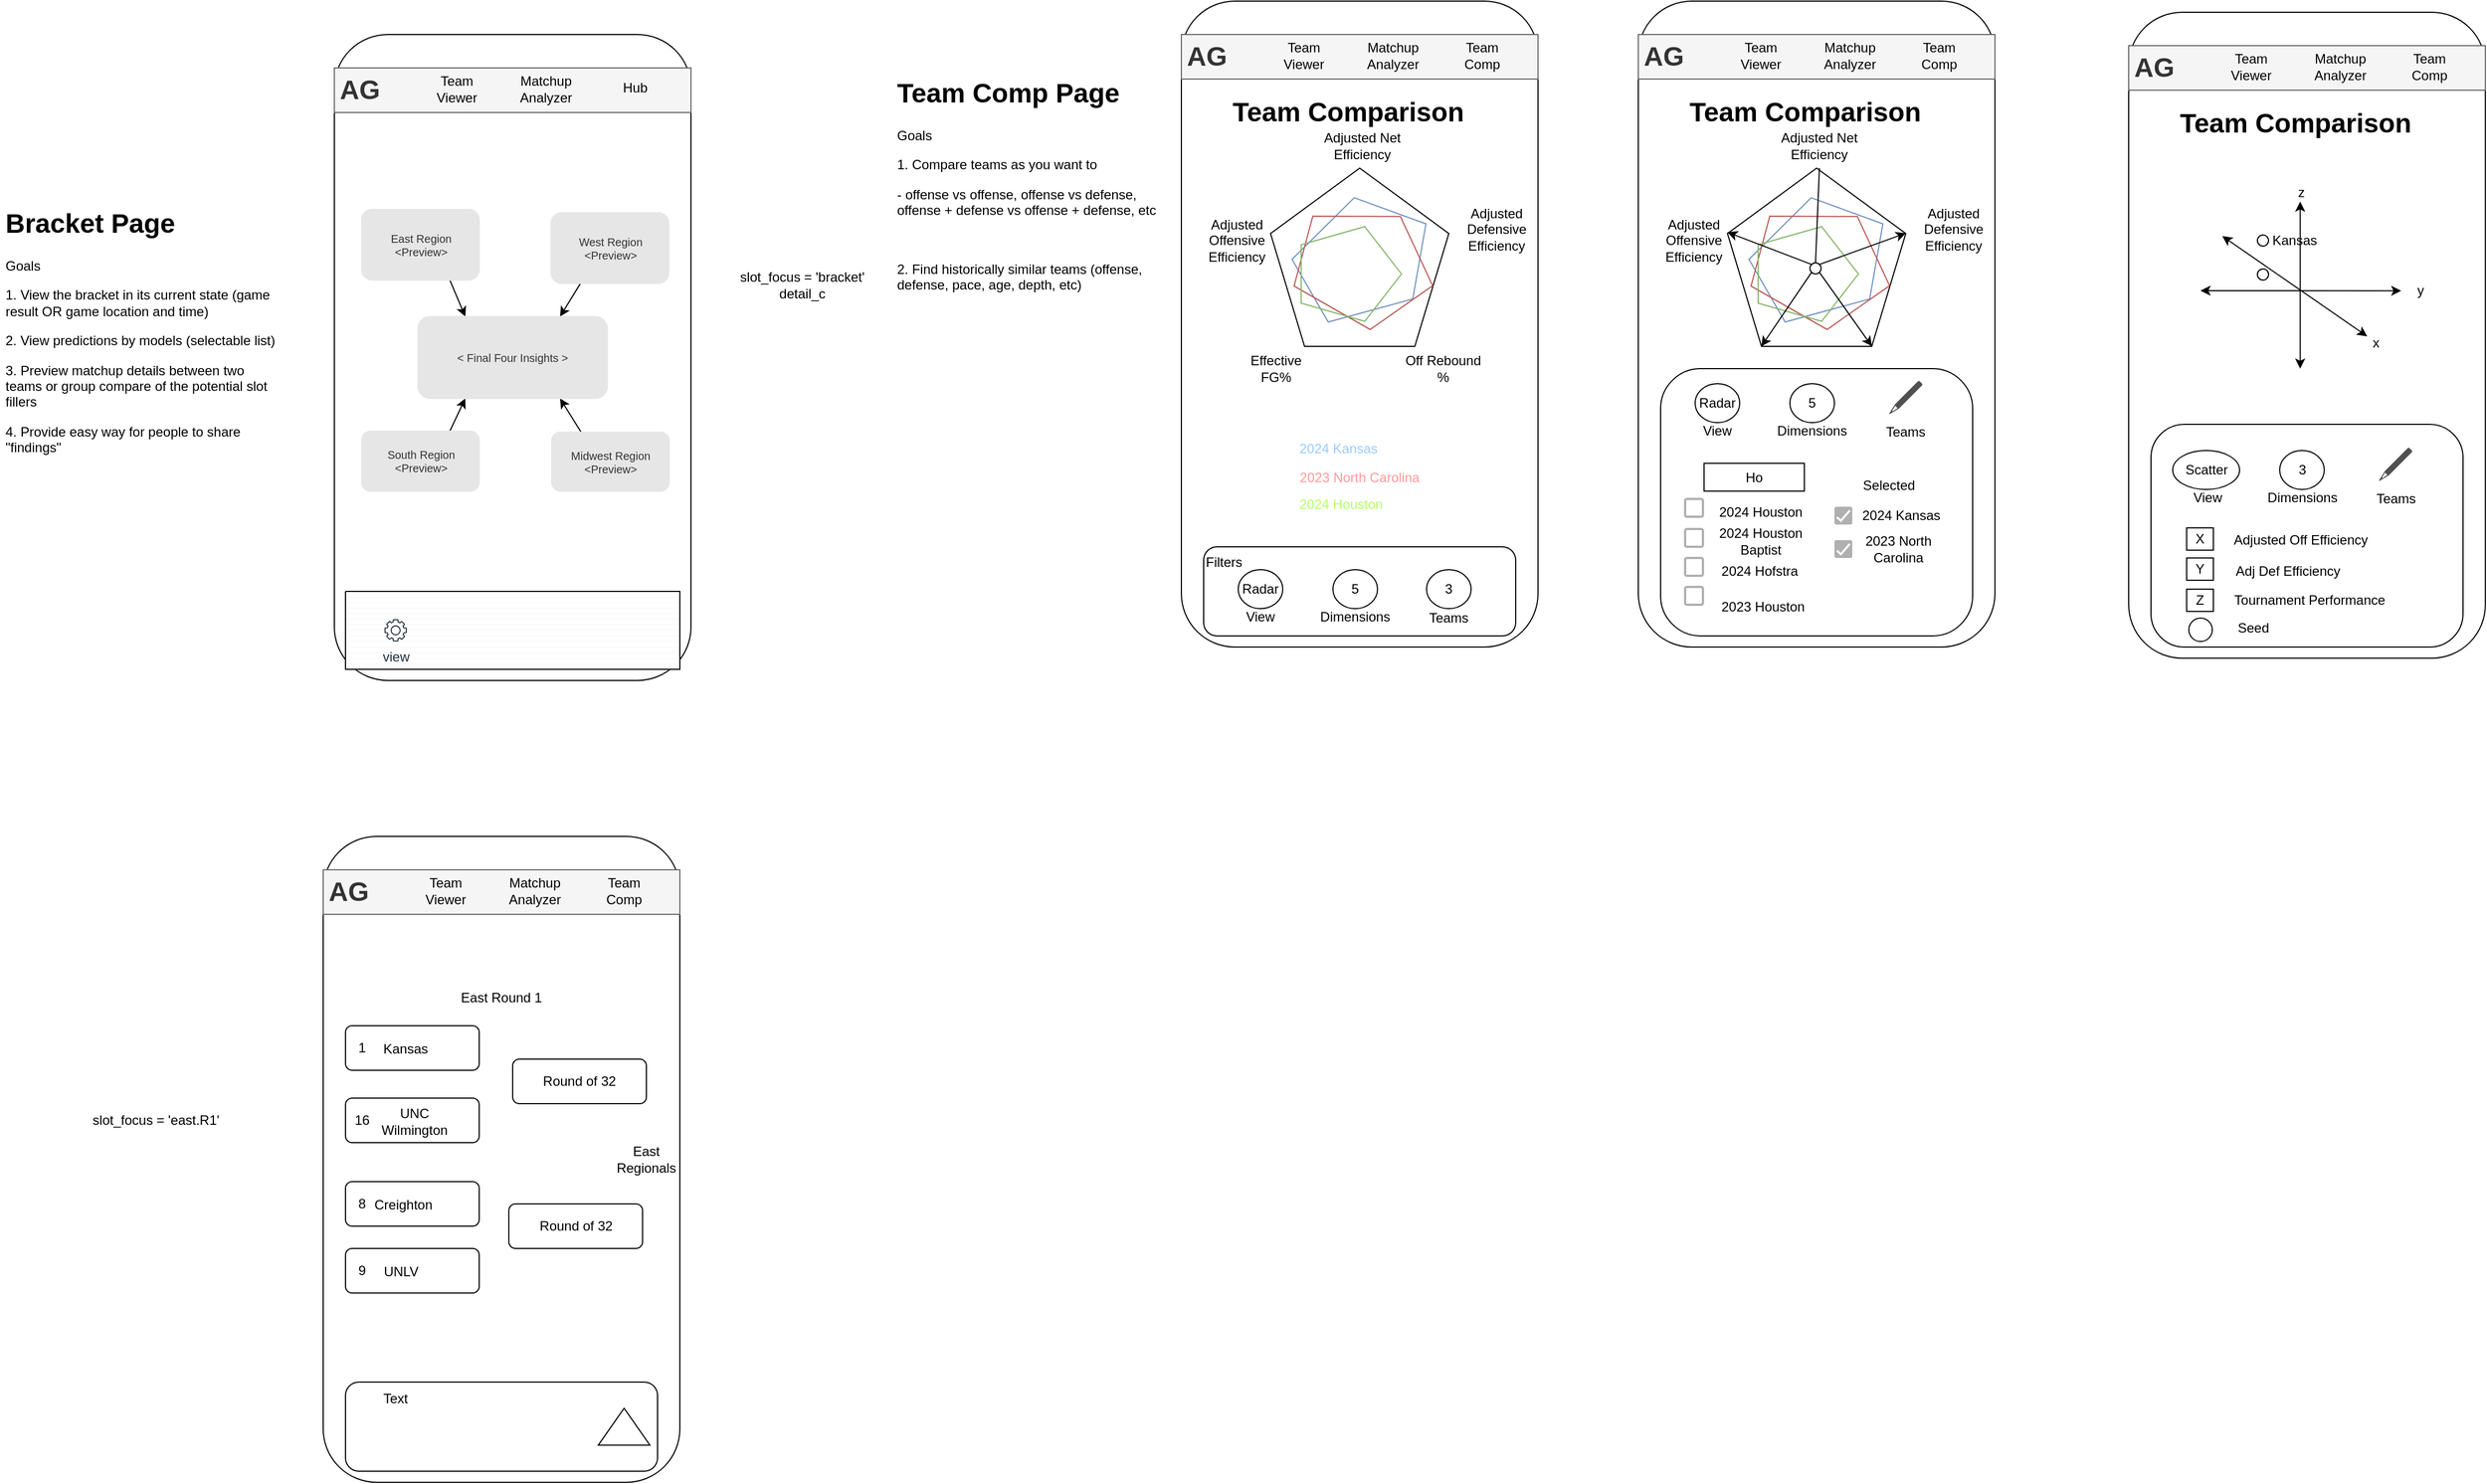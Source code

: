<mxfile>
    <diagram id="AZbJS2ovW1byvKvDDPPj" name="Page-1">
        <mxGraphModel dx="480" dy="661" grid="1" gridSize="10" guides="1" tooltips="1" connect="1" arrows="1" fold="1" page="1" pageScale="1" pageWidth="850" pageHeight="1100" math="0" shadow="0">
            <root>
                <mxCell id="0"/>
                <mxCell id="1" parent="0"/>
                <mxCell id="126" value="" style="rounded=1;whiteSpace=wrap;html=1;" parent="1" vertex="1">
                    <mxGeometry x="1550" y="370" width="320" height="580" as="geometry"/>
                </mxCell>
                <mxCell id="133" value="" style="whiteSpace=wrap;html=1;shape=mxgraph.basic.pentagon;rounded=0;" parent="1" vertex="1">
                    <mxGeometry x="1630" y="520" width="160" height="160" as="geometry"/>
                </mxCell>
                <mxCell id="2" value="" style="rounded=1;whiteSpace=wrap;html=1;" parent="1" vertex="1">
                    <mxGeometry x="380" y="400" width="320" height="580" as="geometry"/>
                </mxCell>
                <mxCell id="4" value="&lt;h1&gt;AG&amp;nbsp; &amp;nbsp;&lt;/h1&gt;" style="text;html=1;strokeColor=#666666;fillColor=#f5f5f5;spacing=5;spacingTop=-20;whiteSpace=wrap;overflow=hidden;rounded=0;fontColor=#333333;" parent="1" vertex="1">
                    <mxGeometry x="380" y="430" width="320" height="40" as="geometry"/>
                </mxCell>
                <mxCell id="5" value="Team Viewer" style="text;html=1;strokeColor=none;fillColor=none;align=center;verticalAlign=middle;whiteSpace=wrap;rounded=0;" parent="1" vertex="1">
                    <mxGeometry x="460" y="434" width="60" height="30" as="geometry"/>
                </mxCell>
                <mxCell id="6" value="Matchup Analyzer" style="text;html=1;strokeColor=none;fillColor=none;align=center;verticalAlign=middle;whiteSpace=wrap;rounded=0;" parent="1" vertex="1">
                    <mxGeometry x="540" y="434" width="60" height="30" as="geometry"/>
                </mxCell>
                <mxCell id="7" value="Hub" style="text;html=1;strokeColor=none;fillColor=none;align=center;verticalAlign=middle;whiteSpace=wrap;rounded=0;" parent="1" vertex="1">
                    <mxGeometry x="620" y="433" width="60" height="30" as="geometry"/>
                </mxCell>
                <mxCell id="13" value="slot_focus = &#39;bracket&#39;&lt;br&gt;detail_c" style="text;html=1;strokeColor=none;fillColor=none;align=center;verticalAlign=middle;whiteSpace=wrap;rounded=0;" parent="1" vertex="1">
                    <mxGeometry x="730" y="610" width="140" height="30" as="geometry"/>
                </mxCell>
                <mxCell id="19" value="" style="rounded=1;whiteSpace=wrap;html=1;" parent="1" vertex="1">
                    <mxGeometry x="370" y="1120" width="320" height="580" as="geometry"/>
                </mxCell>
                <mxCell id="20" value="&lt;h1&gt;AG&amp;nbsp; &amp;nbsp;&lt;/h1&gt;" style="text;html=1;strokeColor=#666666;fillColor=#f5f5f5;spacing=5;spacingTop=-20;whiteSpace=wrap;overflow=hidden;rounded=0;fontColor=#333333;" parent="1" vertex="1">
                    <mxGeometry x="370" y="1150" width="320" height="40" as="geometry"/>
                </mxCell>
                <mxCell id="21" value="Team Viewer" style="text;html=1;strokeColor=none;fillColor=none;align=center;verticalAlign=middle;whiteSpace=wrap;rounded=0;" parent="1" vertex="1">
                    <mxGeometry x="450" y="1154" width="60" height="30" as="geometry"/>
                </mxCell>
                <mxCell id="22" value="Matchup Analyzer" style="text;html=1;strokeColor=none;fillColor=none;align=center;verticalAlign=middle;whiteSpace=wrap;rounded=0;" parent="1" vertex="1">
                    <mxGeometry x="530" y="1154" width="60" height="30" as="geometry"/>
                </mxCell>
                <mxCell id="23" value="Team Comp" style="text;html=1;strokeColor=none;fillColor=none;align=center;verticalAlign=middle;whiteSpace=wrap;rounded=0;" parent="1" vertex="1">
                    <mxGeometry x="610" y="1154" width="60" height="30" as="geometry"/>
                </mxCell>
                <mxCell id="28" value="slot_focus = &#39;east.R1&#39;" style="text;html=1;strokeColor=none;fillColor=none;align=center;verticalAlign=middle;whiteSpace=wrap;rounded=0;" parent="1" vertex="1">
                    <mxGeometry x="150" y="1360" width="140" height="30" as="geometry"/>
                </mxCell>
                <mxCell id="29" value="" style="rounded=1;whiteSpace=wrap;html=1;" parent="1" vertex="1">
                    <mxGeometry x="390" y="1610" width="280" height="80" as="geometry"/>
                </mxCell>
                <mxCell id="30" value="Text" style="text;html=1;strokeColor=none;fillColor=none;align=center;verticalAlign=middle;whiteSpace=wrap;rounded=0;" parent="1" vertex="1">
                    <mxGeometry x="405" y="1610" width="60" height="30" as="geometry"/>
                </mxCell>
                <mxCell id="31" value="" style="triangle;whiteSpace=wrap;html=1;rounded=0;rotation=-90;direction=east;" parent="1" vertex="1">
                    <mxGeometry x="623.44" y="1626.88" width="33.12" height="46.25" as="geometry"/>
                </mxCell>
                <mxCell id="33" value="" style="rounded=1;whiteSpace=wrap;html=1;" parent="1" vertex="1">
                    <mxGeometry x="390" y="1290" width="120" height="40" as="geometry"/>
                </mxCell>
                <mxCell id="37" value="Round of 32" style="rounded=1;whiteSpace=wrap;html=1;" parent="1" vertex="1">
                    <mxGeometry x="540" y="1320" width="120" height="40" as="geometry"/>
                </mxCell>
                <mxCell id="38" value="Round of 32" style="rounded=1;whiteSpace=wrap;html=1;" parent="1" vertex="1">
                    <mxGeometry x="536.56" y="1450" width="120" height="40" as="geometry"/>
                </mxCell>
                <mxCell id="39" value="1" style="text;html=1;strokeColor=none;fillColor=none;align=center;verticalAlign=middle;whiteSpace=wrap;rounded=0;" parent="1" vertex="1">
                    <mxGeometry x="390" y="1295" width="30" height="30" as="geometry"/>
                </mxCell>
                <mxCell id="40" value="Kansas" style="text;html=1;strokeColor=none;fillColor=none;align=center;verticalAlign=middle;whiteSpace=wrap;rounded=0;" parent="1" vertex="1">
                    <mxGeometry x="414" y="1296" width="60" height="30" as="geometry"/>
                </mxCell>
                <mxCell id="41" value="East Regionals" style="text;html=1;strokeColor=none;fillColor=none;align=center;verticalAlign=middle;whiteSpace=wrap;rounded=0;" parent="1" vertex="1">
                    <mxGeometry x="630" y="1395" width="60" height="30" as="geometry"/>
                </mxCell>
                <mxCell id="43" value="East Round 1" style="text;html=1;strokeColor=none;fillColor=none;align=center;verticalAlign=middle;whiteSpace=wrap;rounded=0;" parent="1" vertex="1">
                    <mxGeometry x="490" y="1250" width="80" height="30" as="geometry"/>
                </mxCell>
                <mxCell id="47" value="" style="rounded=1;whiteSpace=wrap;html=1;" parent="1" vertex="1">
                    <mxGeometry x="390" y="1355" width="120" height="40" as="geometry"/>
                </mxCell>
                <mxCell id="48" value="16" style="text;html=1;strokeColor=none;fillColor=none;align=center;verticalAlign=middle;whiteSpace=wrap;rounded=0;" parent="1" vertex="1">
                    <mxGeometry x="390" y="1360" width="30" height="30" as="geometry"/>
                </mxCell>
                <mxCell id="49" value="UNC Wilmington" style="text;html=1;strokeColor=none;fillColor=none;align=center;verticalAlign=middle;whiteSpace=wrap;rounded=0;" parent="1" vertex="1">
                    <mxGeometry x="414" y="1361" width="76" height="30" as="geometry"/>
                </mxCell>
                <mxCell id="60" value="" style="rounded=1;whiteSpace=wrap;html=1;" parent="1" vertex="1">
                    <mxGeometry x="390" y="1430" width="120" height="40" as="geometry"/>
                </mxCell>
                <mxCell id="61" value="8" style="text;html=1;strokeColor=none;fillColor=none;align=center;verticalAlign=middle;whiteSpace=wrap;rounded=0;" parent="1" vertex="1">
                    <mxGeometry x="390" y="1435" width="30" height="30" as="geometry"/>
                </mxCell>
                <mxCell id="62" value="Creighton" style="text;html=1;strokeColor=none;fillColor=none;align=center;verticalAlign=middle;whiteSpace=wrap;rounded=0;" parent="1" vertex="1">
                    <mxGeometry x="414" y="1436" width="56" height="30" as="geometry"/>
                </mxCell>
                <mxCell id="63" value="" style="rounded=1;whiteSpace=wrap;html=1;" parent="1" vertex="1">
                    <mxGeometry x="390" y="1490" width="120" height="40" as="geometry"/>
                </mxCell>
                <mxCell id="64" value="9" style="text;html=1;strokeColor=none;fillColor=none;align=center;verticalAlign=middle;whiteSpace=wrap;rounded=0;" parent="1" vertex="1">
                    <mxGeometry x="390" y="1495" width="30" height="30" as="geometry"/>
                </mxCell>
                <mxCell id="65" value="UNLV" style="text;html=1;strokeColor=none;fillColor=none;align=center;verticalAlign=middle;whiteSpace=wrap;rounded=0;" parent="1" vertex="1">
                    <mxGeometry x="412" y="1496" width="56" height="30" as="geometry"/>
                </mxCell>
                <mxCell id="67" value="&lt;h1 style=&quot;border-color: var(--border-color);&quot;&gt;Bracket Page&lt;/h1&gt;&lt;h1&gt;&lt;p style=&quot;border-color: var(--border-color); font-size: 12px; font-weight: 400;&quot;&gt;Goals&lt;/p&gt;&lt;p style=&quot;border-color: var(--border-color); font-size: 12px; font-weight: 400;&quot;&gt;1. View the bracket in its current state (game result OR game location and time)&lt;/p&gt;&lt;p style=&quot;border-color: var(--border-color); font-size: 12px; font-weight: 400;&quot;&gt;2. View predictions by models (selectable list)&lt;/p&gt;&lt;p style=&quot;border-color: var(--border-color); font-size: 12px; font-weight: 400;&quot;&gt;3. Preview matchup details between two teams or group compare of the potential slot fillers&lt;/p&gt;&lt;p style=&quot;border-color: var(--border-color); font-size: 12px; font-weight: 400;&quot;&gt;4. Provide easy way for people to share &quot;findings&quot;&lt;/p&gt;&lt;/h1&gt;" style="text;html=1;strokeColor=none;fillColor=none;spacing=5;spacingTop=-20;whiteSpace=wrap;overflow=hidden;rounded=0;" parent="1" vertex="1">
                    <mxGeometry x="80" y="550" width="250" height="570" as="geometry"/>
                </mxCell>
                <mxCell id="70" value="" style="rounded=1;whiteSpace=wrap;html=1;" parent="1" vertex="1">
                    <mxGeometry x="1140" y="370" width="320" height="580" as="geometry"/>
                </mxCell>
                <mxCell id="71" value="&lt;h1&gt;AG&amp;nbsp; &amp;nbsp;&lt;/h1&gt;" style="text;html=1;strokeColor=#666666;fillColor=#f5f5f5;spacing=5;spacingTop=-20;whiteSpace=wrap;overflow=hidden;rounded=0;fontColor=#333333;" parent="1" vertex="1">
                    <mxGeometry x="1140" y="400" width="320" height="40" as="geometry"/>
                </mxCell>
                <mxCell id="72" value="Team Viewer" style="text;html=1;strokeColor=none;fillColor=none;align=center;verticalAlign=middle;whiteSpace=wrap;rounded=0;" parent="1" vertex="1">
                    <mxGeometry x="1220" y="404" width="60" height="30" as="geometry"/>
                </mxCell>
                <mxCell id="73" value="Matchup Analyzer" style="text;html=1;strokeColor=none;fillColor=none;align=center;verticalAlign=middle;whiteSpace=wrap;rounded=0;" parent="1" vertex="1">
                    <mxGeometry x="1300" y="404" width="60" height="30" as="geometry"/>
                </mxCell>
                <mxCell id="74" value="Team Comp" style="text;html=1;strokeColor=none;fillColor=none;align=center;verticalAlign=middle;whiteSpace=wrap;rounded=0;" parent="1" vertex="1">
                    <mxGeometry x="1380" y="404" width="60" height="30" as="geometry"/>
                </mxCell>
                <mxCell id="75" value="Filters" style="rounded=1;whiteSpace=wrap;html=1;verticalAlign=top;align=left;" parent="1" vertex="1">
                    <mxGeometry x="1160" y="860" width="280" height="80" as="geometry"/>
                </mxCell>
                <mxCell id="76" value="Dimensions" style="text;html=1;strokeColor=none;fillColor=none;align=center;verticalAlign=middle;whiteSpace=wrap;rounded=0;" parent="1" vertex="1">
                    <mxGeometry x="1266" y="908" width="60" height="30" as="geometry"/>
                </mxCell>
                <mxCell id="94" value="&lt;h1 style=&quot;border-color: var(--border-color);&quot;&gt;Team Comp Page&lt;/h1&gt;&lt;h1&gt;&lt;p style=&quot;border-color: var(--border-color); font-size: 12px; font-weight: 400;&quot;&gt;Goals&lt;/p&gt;&lt;p style=&quot;border-color: var(--border-color); font-size: 12px; font-weight: 400;&quot;&gt;1. Compare teams as you want to&lt;/p&gt;&lt;p style=&quot;border-color: var(--border-color); font-size: 12px; font-weight: 400;&quot;&gt;- offense vs offense,&amp;nbsp;&lt;span style=&quot;background-color: initial;&quot;&gt;offense vs defense, offense + defense vs offense + defense, etc&lt;/span&gt;&lt;/p&gt;&lt;p style=&quot;border-color: var(--border-color); font-size: 12px; font-weight: 400;&quot;&gt;&lt;span style=&quot;background-color: initial;&quot;&gt;&lt;br&gt;&lt;/span&gt;&lt;/p&gt;&lt;p style=&quot;border-color: var(--border-color); font-size: 12px; font-weight: 400;&quot;&gt;&lt;span style=&quot;background-color: initial;&quot;&gt;2. Find historically similar teams (offense, defense, pace, age, depth, etc)&lt;/span&gt;&lt;/p&gt;&lt;p style=&quot;border-color: var(--border-color); font-size: 12px; font-weight: 400;&quot;&gt;&lt;span style=&quot;background-color: initial;&quot;&gt;&lt;br&gt;&lt;/span&gt;&lt;/p&gt;&lt;p style=&quot;border-color: var(--border-color); font-size: 12px; font-weight: 400;&quot;&gt;&lt;span style=&quot;background-color: initial;&quot;&gt;&lt;br&gt;&lt;/span&gt;&lt;/p&gt;&lt;/h1&gt;" style="text;html=1;strokeColor=none;fillColor=none;spacing=5;spacingTop=-20;whiteSpace=wrap;overflow=hidden;rounded=0;" parent="1" vertex="1">
                    <mxGeometry x="880" y="433" width="250" height="570" as="geometry"/>
                </mxCell>
                <mxCell id="100" value="" style="whiteSpace=wrap;html=1;shape=mxgraph.basic.pentagon;rounded=0;" parent="1" vertex="1">
                    <mxGeometry x="1220" y="520" width="160" height="160" as="geometry"/>
                </mxCell>
                <mxCell id="101" value="" style="verticalLabelPosition=bottom;verticalAlign=top;html=1;shape=mxgraph.basic.patternFillRect;fillStyle=hor;step=5;fillStrokeWidth=0.2;fillStrokeColor=#dddddd;rounded=0;" parent="1" vertex="1">
                    <mxGeometry x="390" y="900" width="300" height="70" as="geometry"/>
                </mxCell>
                <mxCell id="103" value="view" style="sketch=0;outlineConnect=0;fontColor=#232F3E;gradientColor=none;fillColor=#232F3D;strokeColor=none;dashed=0;verticalLabelPosition=bottom;verticalAlign=top;align=center;html=1;fontSize=12;fontStyle=0;aspect=fixed;pointerEvents=1;shape=mxgraph.aws4.gear;rounded=0;" parent="1" vertex="1">
                    <mxGeometry x="425" y="925" width="20" height="20" as="geometry"/>
                </mxCell>
                <mxCell id="104" value="Teams" style="text;html=1;strokeColor=none;fillColor=none;align=center;verticalAlign=middle;whiteSpace=wrap;rounded=0;" parent="1" vertex="1">
                    <mxGeometry x="1350" y="908" width="60" height="32" as="geometry"/>
                </mxCell>
                <mxCell id="105" value="5" style="ellipse;whiteSpace=wrap;html=1;rounded=0;" parent="1" vertex="1">
                    <mxGeometry x="1276" y="880.5" width="40" height="35" as="geometry"/>
                </mxCell>
                <mxCell id="106" value="3" style="ellipse;whiteSpace=wrap;html=1;rounded=0;" parent="1" vertex="1">
                    <mxGeometry x="1360" y="880.5" width="40" height="35" as="geometry"/>
                </mxCell>
                <mxCell id="107" value="" style="whiteSpace=wrap;html=1;shape=mxgraph.basic.pentagon;rounded=0;rotation=60;fillColor=none;strokeColor=#6c8ebf;" parent="1" vertex="1">
                    <mxGeometry x="1255" y="540" width="105" height="120" as="geometry"/>
                </mxCell>
                <mxCell id="108" value="" style="whiteSpace=wrap;html=1;shape=mxgraph.basic.pentagon;rounded=0;rotation=105;fillColor=none;strokeColor=#b85450;" parent="1" vertex="1">
                    <mxGeometry x="1255" y="550" width="105" height="120" as="geometry"/>
                </mxCell>
                <mxCell id="109" value="" style="whiteSpace=wrap;html=1;shape=mxgraph.basic.pentagon;rounded=0;rotation=90;fillColor=none;strokeColor=#82b366;" parent="1" vertex="1">
                    <mxGeometry x="1250" y="570" width="85" height="90" as="geometry"/>
                </mxCell>
                <mxCell id="110" value="&lt;h1&gt;Team Comparison&lt;/h1&gt;" style="text;html=1;strokeColor=none;fillColor=none;spacing=5;spacingTop=-20;whiteSpace=wrap;overflow=hidden;rounded=0;" parent="1" vertex="1">
                    <mxGeometry x="1181" y="450" width="230" height="120" as="geometry"/>
                </mxCell>
                <mxCell id="111" value="Adjusted Offensive Efficiency" style="text;html=1;strokeColor=none;fillColor=none;align=center;verticalAlign=middle;whiteSpace=wrap;rounded=0;" parent="1" vertex="1">
                    <mxGeometry x="1160" y="570" width="60" height="30" as="geometry"/>
                </mxCell>
                <mxCell id="112" value="Adjusted Defensive Efficiency" style="text;html=1;strokeColor=none;fillColor=none;align=center;verticalAlign=middle;whiteSpace=wrap;rounded=0;" parent="1" vertex="1">
                    <mxGeometry x="1393.44" y="560" width="60" height="30" as="geometry"/>
                </mxCell>
                <mxCell id="113" value="Off Rebound %" style="text;html=1;strokeColor=none;fillColor=none;align=center;verticalAlign=middle;whiteSpace=wrap;rounded=0;" parent="1" vertex="1">
                    <mxGeometry x="1340" y="680" width="70" height="40" as="geometry"/>
                </mxCell>
                <mxCell id="114" value="Effective FG%" style="text;html=1;strokeColor=none;fillColor=none;align=center;verticalAlign=middle;whiteSpace=wrap;rounded=0;" parent="1" vertex="1">
                    <mxGeometry x="1190" y="680" width="70" height="40" as="geometry"/>
                </mxCell>
                <mxCell id="115" value="Adjusted Net Efficiency" style="text;html=1;strokeColor=none;fillColor=none;align=center;verticalAlign=middle;whiteSpace=wrap;rounded=0;" parent="1" vertex="1">
                    <mxGeometry x="1260" y="480" width="85" height="40" as="geometry"/>
                </mxCell>
                <mxCell id="116" value="2024 Kansas" style="text;html=1;align=left;verticalAlign=middle;whiteSpace=wrap;rounded=0;fontColor=#99CCFF;" parent="1" vertex="1">
                    <mxGeometry x="1243.5" y="757" width="98" height="30" as="geometry"/>
                </mxCell>
                <mxCell id="117" value="2023 North Carolina" style="text;html=1;strokeColor=none;fillColor=none;align=center;verticalAlign=middle;whiteSpace=wrap;rounded=0;fontColor=#FF9999;" parent="1" vertex="1">
                    <mxGeometry x="1245" y="780" width="110" height="35" as="geometry"/>
                </mxCell>
                <mxCell id="118" value="2024 Houston" style="text;html=1;strokeColor=none;fillColor=none;align=left;verticalAlign=middle;whiteSpace=wrap;rounded=0;fontColor=#B3FF66;" parent="1" vertex="1">
                    <mxGeometry x="1243.5" y="807" width="110" height="30" as="geometry"/>
                </mxCell>
                <mxCell id="124" value="View" style="text;html=1;strokeColor=none;fillColor=none;align=center;verticalAlign=middle;whiteSpace=wrap;rounded=0;" parent="1" vertex="1">
                    <mxGeometry x="1181" y="908" width="60" height="30" as="geometry"/>
                </mxCell>
                <mxCell id="125" value="Radar" style="ellipse;whiteSpace=wrap;html=1;rounded=0;" parent="1" vertex="1">
                    <mxGeometry x="1191" y="880.5" width="40" height="35" as="geometry"/>
                </mxCell>
                <mxCell id="127" value="&lt;h1&gt;AG&amp;nbsp; &amp;nbsp;&lt;/h1&gt;" style="text;html=1;strokeColor=#666666;fillColor=#f5f5f5;spacing=5;spacingTop=-20;whiteSpace=wrap;overflow=hidden;rounded=0;fontColor=#333333;" parent="1" vertex="1">
                    <mxGeometry x="1550" y="400" width="320" height="40" as="geometry"/>
                </mxCell>
                <mxCell id="128" value="Team Viewer" style="text;html=1;strokeColor=none;fillColor=none;align=center;verticalAlign=middle;whiteSpace=wrap;rounded=0;" parent="1" vertex="1">
                    <mxGeometry x="1630" y="404" width="60" height="30" as="geometry"/>
                </mxCell>
                <mxCell id="129" value="Matchup Analyzer" style="text;html=1;strokeColor=none;fillColor=none;align=center;verticalAlign=middle;whiteSpace=wrap;rounded=0;" parent="1" vertex="1">
                    <mxGeometry x="1710" y="404" width="60" height="30" as="geometry"/>
                </mxCell>
                <mxCell id="130" value="Team Comp" style="text;html=1;strokeColor=none;fillColor=none;align=center;verticalAlign=middle;whiteSpace=wrap;rounded=0;" parent="1" vertex="1">
                    <mxGeometry x="1790" y="404" width="60" height="30" as="geometry"/>
                </mxCell>
                <mxCell id="131" value="" style="rounded=1;whiteSpace=wrap;html=1;verticalAlign=top;align=left;" parent="1" vertex="1">
                    <mxGeometry x="1570" y="700" width="280" height="240" as="geometry"/>
                </mxCell>
                <mxCell id="132" value="Dimensions" style="text;html=1;strokeColor=none;fillColor=none;align=center;verticalAlign=middle;whiteSpace=wrap;rounded=0;" parent="1" vertex="1">
                    <mxGeometry x="1676" y="741" width="60" height="30" as="geometry"/>
                </mxCell>
                <mxCell id="134" value="Teams" style="text;html=1;strokeColor=none;fillColor=none;align=center;verticalAlign=middle;whiteSpace=wrap;rounded=0;" parent="1" vertex="1">
                    <mxGeometry x="1760" y="741" width="60" height="32" as="geometry"/>
                </mxCell>
                <mxCell id="135" value="5" style="ellipse;whiteSpace=wrap;html=1;rounded=0;" parent="1" vertex="1">
                    <mxGeometry x="1686" y="713.5" width="40" height="35" as="geometry"/>
                </mxCell>
                <mxCell id="137" value="" style="whiteSpace=wrap;html=1;shape=mxgraph.basic.pentagon;rounded=0;rotation=60;fillColor=none;strokeColor=#6c8ebf;" parent="1" vertex="1">
                    <mxGeometry x="1665" y="540" width="105" height="120" as="geometry"/>
                </mxCell>
                <mxCell id="138" value="" style="whiteSpace=wrap;html=1;shape=mxgraph.basic.pentagon;rounded=0;rotation=105;fillColor=none;strokeColor=#b85450;" parent="1" vertex="1">
                    <mxGeometry x="1665" y="550" width="105" height="120" as="geometry"/>
                </mxCell>
                <mxCell id="139" value="" style="whiteSpace=wrap;html=1;shape=mxgraph.basic.pentagon;rounded=0;rotation=90;fillColor=none;strokeColor=#82b366;" parent="1" vertex="1">
                    <mxGeometry x="1660" y="570" width="85" height="90" as="geometry"/>
                </mxCell>
                <mxCell id="140" value="&lt;h1&gt;Team Comparison&lt;/h1&gt;" style="text;html=1;strokeColor=none;fillColor=none;spacing=5;spacingTop=-20;whiteSpace=wrap;overflow=hidden;rounded=0;" parent="1" vertex="1">
                    <mxGeometry x="1591" y="450" width="230" height="120" as="geometry"/>
                </mxCell>
                <mxCell id="141" value="Adjusted Offensive Efficiency" style="text;html=1;strokeColor=none;fillColor=none;align=center;verticalAlign=middle;whiteSpace=wrap;rounded=0;" parent="1" vertex="1">
                    <mxGeometry x="1570" y="570" width="60" height="30" as="geometry"/>
                </mxCell>
                <mxCell id="142" value="Adjusted Defensive Efficiency" style="text;html=1;strokeColor=none;fillColor=none;align=center;verticalAlign=middle;whiteSpace=wrap;rounded=0;" parent="1" vertex="1">
                    <mxGeometry x="1803.44" y="560" width="60" height="30" as="geometry"/>
                </mxCell>
                <mxCell id="145" value="Adjusted Net Efficiency" style="text;html=1;strokeColor=none;fillColor=none;align=center;verticalAlign=middle;whiteSpace=wrap;rounded=0;" parent="1" vertex="1">
                    <mxGeometry x="1670" y="480" width="85" height="40" as="geometry"/>
                </mxCell>
                <mxCell id="149" value="View" style="text;html=1;strokeColor=none;fillColor=none;align=center;verticalAlign=middle;whiteSpace=wrap;rounded=0;" parent="1" vertex="1">
                    <mxGeometry x="1591" y="741" width="60" height="30" as="geometry"/>
                </mxCell>
                <mxCell id="150" value="Radar" style="ellipse;whiteSpace=wrap;html=1;rounded=0;" parent="1" vertex="1">
                    <mxGeometry x="1601" y="713.5" width="40" height="35" as="geometry"/>
                </mxCell>
                <mxCell id="152" value="" style="sketch=0;pointerEvents=1;shadow=0;dashed=0;html=1;strokeColor=none;fillColor=#505050;labelPosition=center;verticalLabelPosition=bottom;verticalAlign=top;outlineConnect=0;align=center;shape=mxgraph.office.concepts.writing_pencil;rounded=0;fontColor=#B3FF66;" parent="1" vertex="1">
                    <mxGeometry x="1775" y="711" width="30" height="30" as="geometry"/>
                </mxCell>
                <mxCell id="155" value="2024 Kansas" style="text;html=1;strokeColor=none;fillColor=none;align=center;verticalAlign=middle;whiteSpace=wrap;rounded=0;fontColor=#000000;" parent="1" vertex="1">
                    <mxGeometry x="1731" y="817" width="110" height="30" as="geometry"/>
                </mxCell>
                <mxCell id="156" value="2023 North Carolina" style="text;html=1;strokeColor=none;fillColor=none;align=center;verticalAlign=middle;whiteSpace=wrap;rounded=0;fontColor=#000000;" parent="1" vertex="1">
                    <mxGeometry x="1747" y="847" width="73" height="30" as="geometry"/>
                </mxCell>
                <mxCell id="157" value="" style="dashed=0;labelPosition=right;align=left;shape=mxgraph.gmdl.checkbox;strokeColor=none;fillColor=#B0B0B0;strokeWidth=2;aspect=fixed;sketch=0;rounded=0;fontColor=#000000;" parent="1" vertex="1">
                    <mxGeometry x="1726" y="824" width="16" height="16" as="geometry"/>
                </mxCell>
                <mxCell id="158" value="" style="dashed=0;labelPosition=right;align=left;shape=mxgraph.gmdl.checkbox;strokeColor=none;fillColor=#B0B0B0;strokeWidth=2;aspect=fixed;sketch=0;rounded=0;fontColor=#000000;" parent="1" vertex="1">
                    <mxGeometry x="1726" y="854" width="16" height="16" as="geometry"/>
                </mxCell>
                <mxCell id="159" value="" style="dashed=0;labelPosition=right;align=left;shape=mxgraph.gmdl.checkbox;strokeColor=#B0B0B0;fillColor=none;strokeWidth=2;aspect=fixed;sketch=0;rounded=0;fontColor=#000000;" parent="1" vertex="1">
                    <mxGeometry x="1592" y="817" width="16" height="16" as="geometry"/>
                </mxCell>
                <mxCell id="160" value="" style="dashed=0;labelPosition=right;align=left;shape=mxgraph.gmdl.checkbox;strokeColor=#B0B0B0;fillColor=none;strokeWidth=2;aspect=fixed;sketch=0;rounded=0;fontColor=#000000;" parent="1" vertex="1">
                    <mxGeometry x="1592" y="844" width="16" height="16" as="geometry"/>
                </mxCell>
                <mxCell id="161" value="" style="dashed=0;labelPosition=right;align=left;shape=mxgraph.gmdl.checkbox;strokeColor=#B0B0B0;fillColor=none;strokeWidth=2;aspect=fixed;sketch=0;rounded=0;fontColor=#000000;" parent="1" vertex="1">
                    <mxGeometry x="1592" y="870" width="16" height="16" as="geometry"/>
                </mxCell>
                <mxCell id="162" value="" style="dashed=0;labelPosition=right;align=left;shape=mxgraph.gmdl.checkbox;strokeColor=#B0B0B0;fillColor=none;strokeWidth=2;aspect=fixed;sketch=0;rounded=0;fontColor=#000000;" parent="1" vertex="1">
                    <mxGeometry x="1592" y="896" width="16" height="16" as="geometry"/>
                </mxCell>
                <mxCell id="164" value="Selected" style="text;html=1;strokeColor=none;fillColor=none;align=center;verticalAlign=middle;whiteSpace=wrap;rounded=0;fontColor=#000000;" parent="1" vertex="1">
                    <mxGeometry x="1720" y="790" width="110" height="30" as="geometry"/>
                </mxCell>
                <mxCell id="165" value="Ho" style="text;html=1;strokeColor=default;fillColor=none;align=center;verticalAlign=middle;whiteSpace=wrap;rounded=0;fontColor=#000000;" parent="1" vertex="1">
                    <mxGeometry x="1609" y="785" width="90" height="25" as="geometry"/>
                </mxCell>
                <mxCell id="166" value="2024 Houston" style="text;html=1;strokeColor=none;fillColor=none;align=center;verticalAlign=middle;whiteSpace=wrap;rounded=0;fontColor=#000000;" parent="1" vertex="1">
                    <mxGeometry x="1605" y="814" width="110" height="30" as="geometry"/>
                </mxCell>
                <mxCell id="167" value="2024 Houston Baptist" style="text;html=1;strokeColor=none;fillColor=none;align=center;verticalAlign=middle;whiteSpace=wrap;rounded=0;fontColor=#000000;" parent="1" vertex="1">
                    <mxGeometry x="1605" y="840" width="110" height="30" as="geometry"/>
                </mxCell>
                <mxCell id="168" value="2024 Hofstra" style="text;html=1;strokeColor=none;fillColor=none;align=center;verticalAlign=middle;whiteSpace=wrap;rounded=0;fontColor=#000000;" parent="1" vertex="1">
                    <mxGeometry x="1604" y="867" width="110" height="30" as="geometry"/>
                </mxCell>
                <mxCell id="169" value="2023 Houston" style="text;html=1;strokeColor=none;fillColor=none;align=center;verticalAlign=middle;whiteSpace=wrap;rounded=0;fontColor=#000000;" parent="1" vertex="1">
                    <mxGeometry x="1607" y="897" width="110" height="33" as="geometry"/>
                </mxCell>
                <mxCell id="180" style="edgeStyle=none;html=1;exitX=0.75;exitY=1;exitDx=0;exitDy=0;entryX=0.25;entryY=0;entryDx=0;entryDy=0;" edge="1" parent="1" source="170" target="176">
                    <mxGeometry relative="1" as="geometry"/>
                </mxCell>
                <mxCell id="170" value="East Region&lt;div&gt;&amp;lt;Preview&amp;gt;&lt;/div&gt;" style="rounded=1;html=1;shadow=0;dashed=0;whiteSpace=wrap;fontSize=10;fillColor=#E6E6E6;align=center;strokeColor=#E6E6E6;fontColor=#333333;" vertex="1" parent="1">
                    <mxGeometry x="404.5" y="557" width="105.5" height="63.44" as="geometry"/>
                </mxCell>
                <mxCell id="181" style="edgeStyle=none;html=1;exitX=0.25;exitY=1;exitDx=0;exitDy=0;entryX=0.75;entryY=0;entryDx=0;entryDy=0;" edge="1" parent="1" source="171" target="176">
                    <mxGeometry relative="1" as="geometry"/>
                </mxCell>
                <mxCell id="171" value="West Region&lt;div&gt;&amp;lt;Preview&amp;gt;&lt;/div&gt;" style="rounded=1;html=1;shadow=0;dashed=0;whiteSpace=wrap;fontSize=10;fillColor=#E6E6E6;align=center;strokeColor=#E6E6E6;fontColor=#333333;" vertex="1" parent="1">
                    <mxGeometry x="574.5" y="560" width="105.5" height="63.44" as="geometry"/>
                </mxCell>
                <mxCell id="178" style="edgeStyle=none;html=1;exitX=0.75;exitY=0;exitDx=0;exitDy=0;entryX=0.25;entryY=1;entryDx=0;entryDy=0;" edge="1" parent="1" source="172" target="176">
                    <mxGeometry relative="1" as="geometry"/>
                </mxCell>
                <mxCell id="172" value="South Region&lt;div&gt;&amp;lt;Preview&amp;gt;&lt;/div&gt;" style="rounded=1;html=1;shadow=0;dashed=0;whiteSpace=wrap;fontSize=10;fillColor=#E6E6E6;align=center;strokeColor=#E6E6E6;fontColor=#333333;" vertex="1" parent="1">
                    <mxGeometry x="404.5" y="756.12" width="105.5" height="53.88" as="geometry"/>
                </mxCell>
                <mxCell id="179" style="edgeStyle=none;html=1;exitX=0.25;exitY=0;exitDx=0;exitDy=0;entryX=0.75;entryY=1;entryDx=0;entryDy=0;" edge="1" parent="1" source="173" target="176">
                    <mxGeometry relative="1" as="geometry"/>
                </mxCell>
                <mxCell id="173" value="Midwest Region&lt;br&gt;&amp;lt;Preview&amp;gt;" style="rounded=1;html=1;shadow=0;dashed=0;whiteSpace=wrap;fontSize=10;fillColor=#E6E6E6;align=center;strokeColor=#E6E6E6;fontColor=#333333;" vertex="1" parent="1">
                    <mxGeometry x="575" y="757" width="105.5" height="53" as="geometry"/>
                </mxCell>
                <mxCell id="176" value="&amp;lt; Final Four Insights &amp;gt;" style="rounded=1;html=1;shadow=0;dashed=0;whiteSpace=wrap;fontSize=10;fillColor=#E6E6E6;align=center;strokeColor=#E6E6E6;fontColor=#333333;" vertex="1" parent="1">
                    <mxGeometry x="455" y="653.28" width="170" height="73.44" as="geometry"/>
                </mxCell>
                <mxCell id="182" value="" style="rounded=1;whiteSpace=wrap;html=1;" vertex="1" parent="1">
                    <mxGeometry x="1990" y="380" width="320" height="580" as="geometry"/>
                </mxCell>
                <mxCell id="184" value="&lt;h1&gt;AG&amp;nbsp; &amp;nbsp;&lt;/h1&gt;" style="text;html=1;strokeColor=#666666;fillColor=#f5f5f5;spacing=5;spacingTop=-20;whiteSpace=wrap;overflow=hidden;rounded=0;fontColor=#333333;" vertex="1" parent="1">
                    <mxGeometry x="1990" y="410" width="320" height="40" as="geometry"/>
                </mxCell>
                <mxCell id="185" value="Team Viewer" style="text;html=1;strokeColor=none;fillColor=none;align=center;verticalAlign=middle;whiteSpace=wrap;rounded=0;" vertex="1" parent="1">
                    <mxGeometry x="2070" y="414" width="60" height="30" as="geometry"/>
                </mxCell>
                <mxCell id="186" value="Matchup Analyzer" style="text;html=1;strokeColor=none;fillColor=none;align=center;verticalAlign=middle;whiteSpace=wrap;rounded=0;" vertex="1" parent="1">
                    <mxGeometry x="2150" y="414" width="60" height="30" as="geometry"/>
                </mxCell>
                <mxCell id="187" value="Team Comp" style="text;html=1;strokeColor=none;fillColor=none;align=center;verticalAlign=middle;whiteSpace=wrap;rounded=0;" vertex="1" parent="1">
                    <mxGeometry x="2230" y="414" width="60" height="30" as="geometry"/>
                </mxCell>
                <mxCell id="188" value="" style="rounded=1;whiteSpace=wrap;html=1;verticalAlign=top;align=left;" vertex="1" parent="1">
                    <mxGeometry x="2010" y="750" width="280" height="200" as="geometry"/>
                </mxCell>
                <mxCell id="189" value="Dimensions" style="text;html=1;strokeColor=none;fillColor=none;align=center;verticalAlign=middle;whiteSpace=wrap;rounded=0;" vertex="1" parent="1">
                    <mxGeometry x="2115.5" y="801" width="60" height="30" as="geometry"/>
                </mxCell>
                <mxCell id="190" value="Teams" style="text;html=1;strokeColor=none;fillColor=none;align=center;verticalAlign=middle;whiteSpace=wrap;rounded=0;" vertex="1" parent="1">
                    <mxGeometry x="2199.5" y="801" width="60" height="32" as="geometry"/>
                </mxCell>
                <mxCell id="191" value="3" style="ellipse;whiteSpace=wrap;html=1;rounded=0;" vertex="1" parent="1">
                    <mxGeometry x="2125.5" y="773.5" width="40" height="35" as="geometry"/>
                </mxCell>
                <mxCell id="195" value="&lt;h1&gt;Team Comparison&lt;/h1&gt;" style="text;html=1;strokeColor=none;fillColor=none;spacing=5;spacingTop=-20;whiteSpace=wrap;overflow=hidden;rounded=0;" vertex="1" parent="1">
                    <mxGeometry x="2031" y="460" width="230" height="40" as="geometry"/>
                </mxCell>
                <mxCell id="199" value="View" style="text;html=1;strokeColor=none;fillColor=none;align=center;verticalAlign=middle;whiteSpace=wrap;rounded=0;" vertex="1" parent="1">
                    <mxGeometry x="2030.5" y="801" width="60" height="30" as="geometry"/>
                </mxCell>
                <mxCell id="200" value="Scatter" style="ellipse;whiteSpace=wrap;html=1;rounded=0;" vertex="1" parent="1">
                    <mxGeometry x="2029.5" y="773.5" width="60" height="35" as="geometry"/>
                </mxCell>
                <mxCell id="201" value="" style="sketch=0;pointerEvents=1;shadow=0;dashed=0;html=1;strokeColor=none;fillColor=#505050;labelPosition=center;verticalLabelPosition=bottom;verticalAlign=top;outlineConnect=0;align=center;shape=mxgraph.office.concepts.writing_pencil;rounded=0;fontColor=#B3FF66;" vertex="1" parent="1">
                    <mxGeometry x="2214.5" y="771" width="30" height="30" as="geometry"/>
                </mxCell>
                <mxCell id="203" value="Adj Def Efficiency" style="text;html=1;strokeColor=none;fillColor=none;align=center;verticalAlign=middle;whiteSpace=wrap;rounded=0;fontColor=#000000;" vertex="1" parent="1">
                    <mxGeometry x="2066.25" y="867.25" width="133.5" height="30" as="geometry"/>
                </mxCell>
                <mxCell id="216" value="Tournament Performance" style="text;html=1;strokeColor=none;fillColor=none;align=center;verticalAlign=middle;whiteSpace=wrap;rounded=0;fontColor=#000000;" vertex="1" parent="1">
                    <mxGeometry x="2065.5" y="893" width="172.5" height="30" as="geometry"/>
                </mxCell>
                <mxCell id="217" value="Adjusted Off Efficiency" style="text;html=1;strokeColor=none;fillColor=none;align=center;verticalAlign=middle;whiteSpace=wrap;rounded=0;fontColor=#000000;" vertex="1" parent="1">
                    <mxGeometry x="2064.25" y="838.75" width="160.5" height="30" as="geometry"/>
                </mxCell>
                <mxCell id="219" value="Z" style="rounded=0;whiteSpace=wrap;html=1;" vertex="1" parent="1">
                    <mxGeometry x="2042" y="898" width="24" height="20" as="geometry"/>
                </mxCell>
                <mxCell id="220" value="Y" style="rounded=0;whiteSpace=wrap;html=1;" vertex="1" parent="1">
                    <mxGeometry x="2042" y="870" width="24" height="20" as="geometry"/>
                </mxCell>
                <mxCell id="221" value="X" style="rounded=0;whiteSpace=wrap;html=1;" vertex="1" parent="1">
                    <mxGeometry x="2042" y="843" width="24" height="20" as="geometry"/>
                </mxCell>
                <mxCell id="222" value="" style="endArrow=classic;startArrow=classic;html=1;exitX=0.813;exitY=0.368;exitDx=0;exitDy=0;exitPerimeter=0;" edge="1" parent="1">
                    <mxGeometry width="50" height="50" relative="1" as="geometry">
                        <mxPoint x="2234.58" y="630.11" as="sourcePoint"/>
                        <mxPoint x="2054.42" y="630.003" as="targetPoint"/>
                    </mxGeometry>
                </mxCell>
                <mxCell id="224" value="" style="endArrow=classic;startArrow=classic;html=1;" edge="1" parent="1">
                    <mxGeometry width="50" height="50" relative="1" as="geometry">
                        <mxPoint x="2143.87" y="700" as="sourcePoint"/>
                        <mxPoint x="2143.87" y="550.003" as="targetPoint"/>
                    </mxGeometry>
                </mxCell>
                <mxCell id="225" value="" style="endArrow=classic;startArrow=classic;html=1;verticalAlign=top;" edge="1" parent="1">
                    <mxGeometry width="50" height="50" relative="1" as="geometry">
                        <mxPoint x="2204" y="671" as="sourcePoint"/>
                        <mxPoint x="2074" y="581" as="targetPoint"/>
                    </mxGeometry>
                </mxCell>
                <mxCell id="226" value="" style="endArrow=none;html=1;entryX=0.5;entryY=1;entryDx=0;entryDy=0;exitX=0.5;exitY=0;exitDx=0;exitDy=0;" edge="1" parent="1" source="228" target="145">
                    <mxGeometry width="50" height="50" relative="1" as="geometry">
                        <mxPoint x="1860" y="730" as="sourcePoint"/>
                        <mxPoint x="1910" y="680" as="targetPoint"/>
                    </mxGeometry>
                </mxCell>
                <mxCell id="232" style="edgeStyle=none;html=1;exitX=0;exitY=0;exitDx=0;exitDy=0;entryX=1;entryY=0.25;entryDx=0;entryDy=0;" edge="1" parent="1" source="228" target="141">
                    <mxGeometry relative="1" as="geometry"/>
                </mxCell>
                <mxCell id="228" value="" style="ellipse;whiteSpace=wrap;html=1;aspect=fixed;" vertex="1" parent="1">
                    <mxGeometry x="1704" y="605" width="10" height="10" as="geometry"/>
                </mxCell>
                <mxCell id="229" style="edgeStyle=none;html=1;exitX=1;exitY=0;exitDx=0;exitDy=0;entryX=1;entryY=0.365;entryDx=0;entryDy=0;entryPerimeter=0;" edge="1" parent="1" source="228" target="133">
                    <mxGeometry relative="1" as="geometry"/>
                </mxCell>
                <mxCell id="230" style="edgeStyle=none;html=1;exitX=1;exitY=1;exitDx=0;exitDy=0;entryX=0.81;entryY=1;entryDx=0;entryDy=0;entryPerimeter=0;" edge="1" parent="1" source="228" target="133">
                    <mxGeometry relative="1" as="geometry"/>
                </mxCell>
                <mxCell id="231" style="edgeStyle=none;html=1;exitX=0;exitY=1;exitDx=0;exitDy=0;entryX=0.19;entryY=1;entryDx=0;entryDy=0;entryPerimeter=0;" edge="1" parent="1" source="228" target="133">
                    <mxGeometry relative="1" as="geometry"/>
                </mxCell>
                <mxCell id="233" value="" style="ellipse;whiteSpace=wrap;html=1;aspect=fixed;" vertex="1" parent="1">
                    <mxGeometry x="2105.5" y="580" width="10" height="10" as="geometry"/>
                </mxCell>
                <mxCell id="234" value="" style="ellipse;whiteSpace=wrap;html=1;aspect=fixed;" vertex="1" parent="1">
                    <mxGeometry x="2105.5" y="610.44" width="10" height="10" as="geometry"/>
                </mxCell>
                <mxCell id="235" value="" style="ellipse;whiteSpace=wrap;html=1;aspect=fixed;" vertex="1" parent="1">
                    <mxGeometry x="2044" y="924" width="21" height="21" as="geometry"/>
                </mxCell>
                <mxCell id="236" value="Kansas" style="text;html=1;align=center;verticalAlign=middle;whiteSpace=wrap;rounded=0;" vertex="1" parent="1">
                    <mxGeometry x="2109" y="570" width="60" height="30" as="geometry"/>
                </mxCell>
                <mxCell id="239" value="Seed" style="text;html=1;align=center;verticalAlign=middle;whiteSpace=wrap;rounded=0;" vertex="1" parent="1">
                    <mxGeometry x="2071.5" y="918" width="60" height="30" as="geometry"/>
                </mxCell>
                <mxCell id="240" value="x" style="text;html=1;align=center;verticalAlign=middle;whiteSpace=wrap;rounded=0;" vertex="1" parent="1">
                    <mxGeometry x="2181.5" y="662" width="60" height="30" as="geometry"/>
                </mxCell>
                <mxCell id="241" value="y" style="text;html=1;align=center;verticalAlign=middle;whiteSpace=wrap;rounded=0;" vertex="1" parent="1">
                    <mxGeometry x="2221.5" y="615" width="60" height="30" as="geometry"/>
                </mxCell>
                <mxCell id="243" value="z" style="text;html=1;align=center;verticalAlign=middle;whiteSpace=wrap;rounded=0;" vertex="1" parent="1">
                    <mxGeometry x="2114.5" y="527" width="60" height="30" as="geometry"/>
                </mxCell>
            </root>
        </mxGraphModel>
    </diagram>
</mxfile>